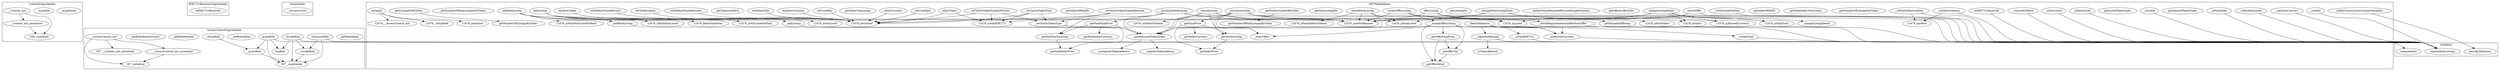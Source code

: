 strict digraph {
subgraph cluster_2561_ContextUpgradeable {
label = "ContextUpgradeable"
"2561___Context_init_unchained" [label="__Context_init_unchained"]
"2561__msgSender" [label="_msgSender"]
"2561__msgData" [label="_msgData"]
"2561___Context_init" [label="__Context_init"]
"2561___Context_init" -> "2561___Context_init_unchained"
"2561___Context_init_unchained" -> "2561_initializer"
"2561___Context_init" -> "2561_initializer"
}subgraph cluster_2156_IERC721ReceiverUpgradeable {
label = "IERC721ReceiverUpgradeable"
"2156_onERC721Received" [label="onERC721Received"]
}subgraph cluster_815_Initializable {
label = "Initializable"
"815__isConstructor" [label="_isConstructor"]
}subgraph cluster_307_AccessControlUpgradeable {
label = "AccessControlUpgradeable"
"307_getRoleAdmin" [label="getRoleAdmin"]
"307_revokeRole" [label="revokeRole"]
"307_renounceRole" [label="renounceRole"]
"307__setupRole" [label="_setupRole"]
"307__setRoleAdmin" [label="_setRoleAdmin"]
"307___AccessControl_init_unchained" [label="__AccessControl_init_unchained"]
"307_grantRole" [label="grantRole"]
"307_getRoleMember" [label="getRoleMember"]
"307__revokeRole" [label="_revokeRole"]
"307__grantRole" [label="_grantRole"]
"307_getRoleMemberCount" [label="getRoleMemberCount"]
"307_hasRole" [label="hasRole"]
"307___AccessControl_init" [label="__AccessControl_init"]
"307___AccessControl_init" -> "307___AccessControl_init_unchained"
"307___AccessControl_init_unchained" -> "307_initializer"
"307___AccessControl_init" -> "307_initializer"
"307_grantRole" -> "307_hasRole"
"307_revokeRole" -> "307_hasRole"
"307__revokeRole" -> "307__msgSender"
"307_grantRole" -> "307__grantRole"
"307___AccessControl_init" -> "307___Context_init_unchained"
"307_revokeRole" -> "307__revokeRole"
"307_renounceRole" -> "307__revokeRole"
"307__setupRole" -> "307__grantRole"
"307__grantRole" -> "307__msgSender"
"307_renounceRole" -> "307__msgSender"
"307_grantRole" -> "307__msgSender"
"307_revokeRole" -> "307__msgSender"
}subgraph cluster_12478_NFTMarketplace {
label = "NFTMarketplace"
"12478__addPackListing" [label="_addPackListing"]
"12478__changeListingDetail" [label="_changeListingDetail"]
"12478_offerListing" [label="offerListing"]
"12478__tokenNotBanned" [label="_tokenNotBanned"]
"12478__isNotListedOnPack" [label="_isNotListedOnPack"]
"12478_allowToken" [label="allowToken"]
"12478_setDefaultTax" [label="setDefaultTax"]
"12478_onERC721Received" [label="onERC721Received"]
"12478_getAllowedTokenTypes" [label="getAllowedTokenTypes"]
"12478_cancelPackListing" [label="cancelPackListing"]
"12478_getListedTokenTypes" [label="getListedTokenTypes"]
"12478_getFinalPrice" [label="getFinalPrice"]
"12478_changeListingDetail" [label="changeListingDetail"]
"12478_setTaxRecipient" [label="setTaxRecipient"]
"12478_setDefaultTaxAsPercent" [label="setDefaultTaxAsPercent"]
"12478_getPackSellerCurrency" [label="getPackSellerCurrency"]
"12478__isAllowedCurrency" [label="_isAllowedCurrency"]
"12478_changePackListingDetail" [label="changePackListingDetail"]
"12478__isListedOnPack" [label="_isListedOnPack"]
"12478_getPackSellerPrice" [label="getPackSellerPrice"]
"12478_disallowToken" [label="disallowToken"]
"12478_getNumberOfListingsForToken" [label="getNumberOfListingsForToken"]
"12478_getPackSellerTimestamp" [label="getPackSellerTimestamp"]
"12478__setTaxOnTokenType" [label="_setTaxOnTokenType"]
"12478__clearOffers" [label="_clearOffers"]
"12478_getOfferTax" [label="getOfferTax"]
"12478_getSellerOfNftID" [label="getSellerOfNftID"]
"12478_setUserBan" [label="setUserBan"]
"12478_acceptOfferListing" [label="acceptOfferListing"]
"12478_getSellerPrice" [label="getSellerPrice"]
"12478_getPackListingIDsBySeller" [label="getPackListingIDsBySeller"]
"12478_getOfferersByOrder" [label="getOfferersByOrder"]
"12478__addListing" [label="_addListing"]
"12478_defaultTaxAsRoundedPercentRoughEstimate" [label="defaultTaxAsRoundedPercentRoughEstimate"]
"12478__isNotListed" [label="_isNotListed"]
"12478_getListingIDs" [label="getListingIDs"]
"12478__isValidTime" [label="_isValidTime"]
"12478__isPackSellerOrAdmin" [label="_isPackSellerOrAdmin"]
"12478_setTaxOnTokenType" [label="setTaxOnTokenType"]
"12478_purchaseListing" [label="purchaseListing"]
"12478_getPackListingIDs" [label="getPackListingIDs"]
"12478__checkRequirementsAndPerformOffer" [label="_checkRequirementsAndPerformOffer"]
"12478_cancelOffer" [label="cancelOffer"]
"12478__isPackListed" [label="_isPackListed"]
"12478_allowCurrency" [label="allowCurrency"]
"12478_addListing" [label="addListing"]
"12478_cancelListing" [label="cancelListing"]
"12478_getNumberOfListingsBySeller" [label="getNumberOfListingsBySeller"]
"12478_getSellerOfPackID" [label="getSellerOfPackID"]
"12478__isSellerOrAdmin" [label="_isSellerOrAdmin"]
"12478_getNumberOfPackListingsBySeller" [label="getNumberOfPackListingsBySeller"]
"12478_setUserBans" [label="setUserBans"]
"12478_getOfferDetail" [label="getOfferDetail"]
"12478__isListed" [label="_isListed"]
"12478_getIsEnableOffering" [label="getIsEnableOffering"]
"12478__isPackSeller" [label="_isPackSeller"]
"12478_getPackFinalPrice" [label="getPackFinalPrice"]
"12478_getListingIDsBySeller" [label="getListingIDsBySeller"]
"12478_getSellerTimestamp" [label="getSellerTimestamp"]
"12478__acceptOfferListing" [label="_acceptOfferListing"]
"12478_setTaxOnTokenTypeAsRational" [label="setTaxOnTokenTypeAsRational"]
"12478_setDefaultTaxAsRational" [label="setDefaultTaxAsRational"]
"12478_slitherConstructorConstantVariables" [label="slitherConstructorConstantVariables"]
"12478__unregisterTokenAddress" [label="_unregisterTokenAddress"]
"12478_getTokensOnPack" [label="getTokensOnPack"]
"12478_getPackTaxOnListing" [label="getPackTaxOnListing"]
"12478_addPackListing" [label="addPackListing"]
"12478_getOfferFinalPrice" [label="getOfferFinalPrice"]
"12478_getSellerCurrency" [label="getSellerCurrency"]
"12478__isPackNotListed" [label="_isPackNotListed"]
"12478_purchasePackListing" [label="purchasePackListing"]
"12478__isValidERC721" [label="_isValidERC721"]
"12478_setTaxOnTokenTypeAsPercent" [label="setTaxOnTokenTypeAsPercent"]
"12478__onlyNonContract" [label="_onlyNonContract"]
"12478__updateListedTokenTypes" [label="_updateListedTokenTypes"]
"12478_initialize" [label="initialize"]
"12478_getNumberOfPackListingsForToken" [label="getNumberOfPackListingsForToken"]
"12478_getTaxOnListing" [label="getTaxOnListing"]
"12478_disallowCurrency" [label="disallowCurrency"]
"12478__isSeller" [label="_isSeller"]
"12478__fieldsValidation" [label="_fieldsValidation"]
"12478_isTokenAllowed" [label="isTokenAllowed"]
"12478__registerTokenAddress" [label="_registerTokenAddress"]
"12478__acceptOfferListing" -> "12478_getOfferDetail"
"12478_addPackListing" -> "12478_userNotBanned"
"12478_cancelListing" -> "12478_isSellerOrAdmin"
"12478_purchaseListing" -> "12478__updateListedTokenTypes"
"12478_purchasePackListing" -> "12478_getPackFinalPrice"
"12478_setTaxOnTokenType" -> "12478_isValidERC721"
"12478__tokenNotBanned" -> "12478_isTokenAllowed"
"12478_changeListingDetail" -> "12478_userNotBanned"
"12478_changeListingDetail" -> "12478__changeListingDetail"
"12478_purchaseListing" -> "12478_isListed"
"12478_addListing" -> "12478_isNotListedOnPack"
"12478_addPackListing" -> "12478_fieldsValidation"
"12478_offerListing" -> "12478_isListed"
"12478_acceptOfferListing" -> "12478_isListed"
"12478_setTaxRecipient" -> "12478_restricted"
"12478_changeListingDetail" -> "12478_isListed"
"12478_getPackListingIDsBySeller" -> "12478_getNumberOfPackListingsBySeller"
"12478_purchaseListing" -> "12478__clearOffers"
"12478__fieldsValidation" -> "12478__tokenNotBanned"
"12478_allowCurrency" -> "12478_restricted"
"12478_purchasePackListing" -> "12478_isPackListed"
"12478_disallowToken" -> "12478_restricted"
"12478__addPackListing" -> "12478__updateListedTokenTypes"
"12478_cancelPackListing" -> "12478_isPackListed"
"12478_changeListingDetail" -> "12478_isAllowedCurrency"
"12478__updateListedTokenTypes" -> "12478__unregisterTokenAddress"
"12478_addPackListing" -> "12478_isMultiNotListedOnPack"
"12478_setTaxOnTokenTypeAsRational" -> "12478_restricted"
"12478_purchasePackListing" -> "12478_userNotBanned"
"12478_setTaxOnTokenTypeAsRational" -> "12478_isValidERC721"
"12478_getPackFinalPrice" -> "12478_getPackTaxOnListing"
"12478_addPackListing" -> "12478_isMultiNotListed"
"12478__addListing" -> "12478__updateListedTokenTypes"
"12478_cancelListing" -> "12478_userNotBanned"
"12478_getOfferFinalPrice" -> "12478_getOfferDetail"
"12478_cancelPackListing" -> "12478_isPackSellerOrAdmin"
"12478_getFinalPrice" -> "12478_getTaxOnListing"
"12478__fieldsValidation" -> "12478__isValidERC721"
"12478_cancelPackListing" -> "12478__updateListedTokenTypes"
"12478__acceptOfferListing" -> "12478__updateListedTokenTypes"
"12478_initialize" -> "12478_initializer"
"12478__isPackSellerOrAdmin" -> "12478_hasRole"
"12478_addListing" -> "12478_fieldsValidation"
"12478_purchaseListing" -> "12478_getTaxOnListing"
"12478_setTaxOnTokenTypeAsPercent" -> "12478_isValidERC721"
"12478_allowToken" -> "12478_isValidERC721"
"12478__acceptOfferListing" -> "12478__clearOffers"
"12478_initialize" -> "12478___AccessControl_init"
"12478_changePackListingDetail" -> "12478_isPackSeller"
"12478_setTaxOnTokenTypeAsPercent" -> "12478_restricted"
"12478__checkRequirementsAndPerformOffer" -> "12478__isAllowedCurrency"
"12478_addListing" -> "12478_isNotListed"
"12478_addListing" -> "12478__addListing"
"12478_addListing" -> "12478_userNotBanned"
"12478_getFinalPrice" -> "12478_getSellerCurrency"
"12478_getPackFinalPrice" -> "12478_getPackSellerPrice"
"12478_acceptOfferListing" -> "12478_userNotBanned"
"12478_cancelPackListing" -> "12478_userNotBanned"
"12478_acceptOfferListing" -> "12478__acceptOfferListing"
"12478_purchasePackListing" -> "12478_getPackTaxOnListing"
"12478_getFinalPrice" -> "12478_getSellerPrice"
"12478_setDefaultTaxAsPercent" -> "12478_restricted"
"12478_cancelListing" -> "12478__clearOffers"
"12478_setUserBan" -> "12478_restricted"
"12478_changePackListingDetail" -> "12478_isValidTime"
"12478_changePackListingDetail" -> "12478_userNotBanned"
"12478__acceptOfferListing" -> "12478_getOfferTax"
"12478_setTaxOnTokenType" -> "12478_restricted"
"12478_acceptOfferListing" -> "12478_isSeller"
"12478_setDefaultTax" -> "12478_restricted"
"12478_cancelListing" -> "12478__updateListedTokenTypes"
"12478_changePackListingDetail" -> "12478_isAllowedCurrency"
"12478_getOfferTax" -> "12478_getOfferDetail"
"12478_getTaxOnListing" -> "12478_getSellerPrice"
"12478_initialize" -> "12478__setupRole"
"12478_changeListingDetail" -> "12478_isValidTime"
"12478_changeListingDetail" -> "12478_isSeller"
"12478__fieldsValidation" -> "12478__isValidTime"
"12478_setTaxOnTokenTypeAsPercent" -> "12478__setTaxOnTokenType"
"12478_purchaseListing" -> "12478_userNotBanned"
"12478_allowToken" -> "12478_restricted"
"12478_addPackListing" -> "12478__addPackListing"
"12478_getPackTaxOnListing" -> "12478_getPackSellerPrice"
"12478__acceptOfferListing" -> "12478_getOfferFinalPrice"
"12478_purchaseListing" -> "12478_getFinalPrice"
"12478_getOfferFinalPrice" -> "12478_getOfferTax"
"12478__updateListedTokenTypes" -> "12478__registerTokenAddress"
"12478_setUserBans" -> "12478_restricted"
"12478__acceptOfferListing" -> "12478__isAllowedCurrency"
"12478_setTaxOnTokenType" -> "12478__setTaxOnTokenType"
"12478_getPackFinalPrice" -> "12478_getPackSellerCurrency"
"12478_changePackListingDetail" -> "12478_isPackListed"
"12478_cancelOffer" -> "12478_userNotBanned"
"12478_offerListing" -> "12478_getIsEnableOffering"
"12478_cancelListing" -> "12478_isListed"
"12478_purchasePackListing" -> "12478__updateListedTokenTypes"
"12478__isSellerOrAdmin" -> "12478_hasRole"
"12478_disallowCurrency" -> "12478_restricted"
"12478_setTaxOnTokenTypeAsRational" -> "12478__setTaxOnTokenType"
"12478_setDefaultTaxAsRational" -> "12478_restricted"
"12478__fieldsValidation" -> "12478__isAllowedCurrency"
"12478_offerListing" -> "12478__checkRequirementsAndPerformOffer"
"12478_offerListing" -> "12478_userNotBanned"
"12478_getListingIDsBySeller" -> "12478_getNumberOfListingsBySeller"
}subgraph cluster_solidity {
label = "[Solidity]"
"keccak256(bytes)" 
"require(bool,string)" 
"require(bool)" 
"12478__isPackSellerOrAdmin" -> "require(bool,string)"
"12478__setTaxOnTokenType" -> "require(bool,string)"
"12478__isSeller" -> "require(bool,string)"
"12478__isAllowedCurrency" -> "require(bool,string)"
"12478__isListedOnPack" -> "require(bool,string)"
"12478__isSellerOrAdmin" -> "require(bool,string)"
"12478__checkRequirementsAndPerformOffer" -> "require(bool,string)"
"12478__isValidTime" -> "require(bool,string)"
"12478__isValidERC721" -> "require(bool)"
"307_grantRole" -> "require(bool,string)"
"307_renounceRole" -> "require(bool,string)"
"12478__isPackNotListed" -> "require(bool,string)"
"12478_purchaseListing" -> "require(bool,string)"
"12478__isPackSeller" -> "require(bool,string)"
"12478_cancelOffer" -> "require(bool,string)"
"12478__isNotListed" -> "require(bool,string)"
"12478__tokenNotBanned" -> "require(bool,string)"
"12478_slitherConstructorConstantVariables" -> "keccak256(bytes)"
"12478__isPackListed" -> "require(bool,string)"
"12478__isListed" -> "require(bool,string)"
"12478_offerListing" -> "require(bool,string)"
"12478__acceptOfferListing" -> "require(bool,string)"
"12478__onlyNonContract" -> "require(bool,string)"
"307_revokeRole" -> "require(bool,string)"
"12478_purchasePackListing" -> "require(bool,string)"
"12478_onERC721Received" -> "require(bool,string)"
"12478__isNotListedOnPack" -> "require(bool,string)"
}
}